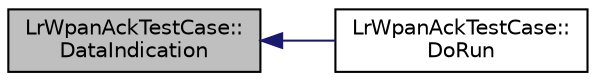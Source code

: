 digraph "LrWpanAckTestCase::DataIndication"
{
  edge [fontname="Helvetica",fontsize="10",labelfontname="Helvetica",labelfontsize="10"];
  node [fontname="Helvetica",fontsize="10",shape=record];
  rankdir="LR";
  Node1 [label="LrWpanAckTestCase::\lDataIndication",height=0.2,width=0.4,color="black", fillcolor="grey75", style="filled", fontcolor="black"];
  Node1 -> Node2 [dir="back",color="midnightblue",fontsize="10",style="solid"];
  Node2 [label="LrWpanAckTestCase::\lDoRun",height=0.2,width=0.4,color="black", fillcolor="white", style="filled",URL="$d0/d63/classLrWpanAckTestCase.html#a44ec9b782ae2c74d8fa2a25d696833e9",tooltip="Implementation to actually run this TestCase. "];
}
